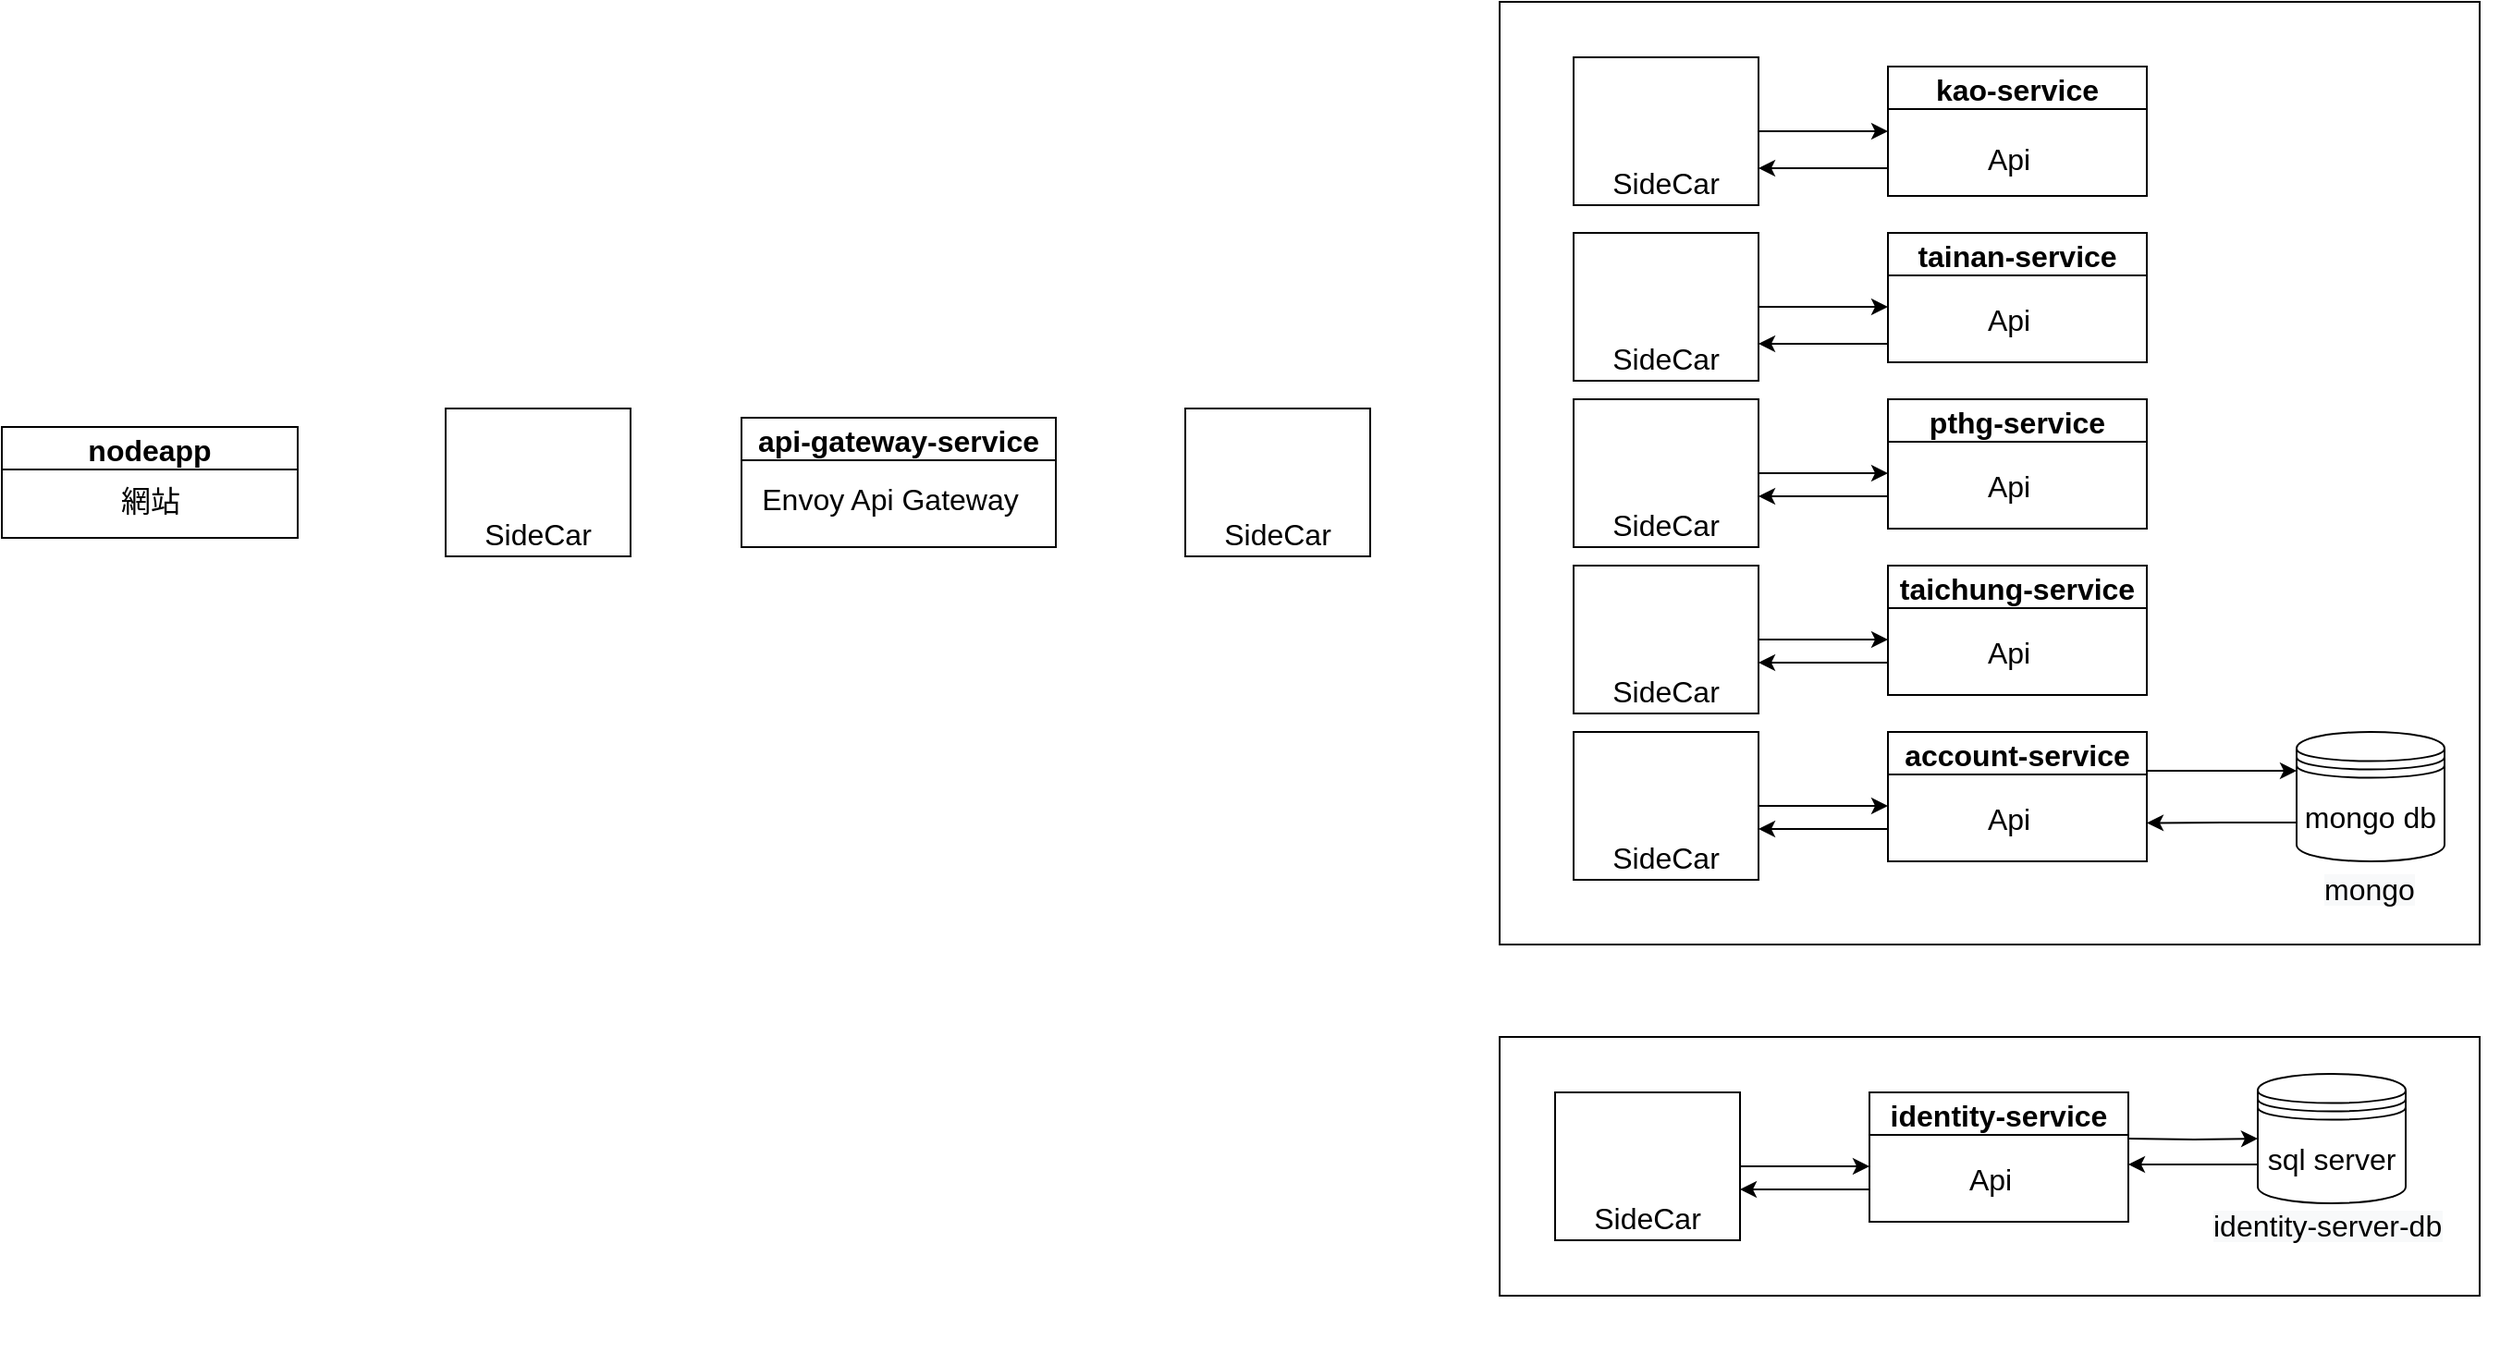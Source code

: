 <mxfile version="14.6.0" type="github">
  <diagram id="8w8wabQFdg4WhhDFVWYx" name="Page-1">
    <mxGraphModel dx="1422" dy="706" grid="1" gridSize="10" guides="1" tooltips="1" connect="1" arrows="1" fold="1" page="1" pageScale="1" pageWidth="827" pageHeight="1169" math="0" shadow="0">
      <root>
        <mxCell id="0" />
        <mxCell id="1" parent="0" />
        <mxCell id="OhrNE6VcvfpsGNgGxQ-j-2" value="nodeapp" style="swimlane;fontSize=16;" vertex="1" parent="1">
          <mxGeometry x="40" y="260" width="160" height="60" as="geometry" />
        </mxCell>
        <mxCell id="OhrNE6VcvfpsGNgGxQ-j-3" value="網站" style="text;html=1;align=center;verticalAlign=middle;resizable=0;points=[];autosize=1;strokeColor=none;fontSize=16;" vertex="1" parent="OhrNE6VcvfpsGNgGxQ-j-2">
          <mxGeometry x="55" y="30" width="50" height="20" as="geometry" />
        </mxCell>
        <mxCell id="OhrNE6VcvfpsGNgGxQ-j-10" value="api-gateway-service" style="swimlane;fontSize=16;" vertex="1" parent="1">
          <mxGeometry x="440" y="255" width="170" height="70" as="geometry" />
        </mxCell>
        <mxCell id="OhrNE6VcvfpsGNgGxQ-j-11" value="Envoy Api Gateway" style="text;html=1;align=center;verticalAlign=middle;resizable=0;points=[];autosize=1;strokeColor=none;fontSize=16;" vertex="1" parent="OhrNE6VcvfpsGNgGxQ-j-10">
          <mxGeometry x="5" y="34" width="150" height="20" as="geometry" />
        </mxCell>
        <mxCell id="OhrNE6VcvfpsGNgGxQ-j-68" value="" style="group" vertex="1" connectable="0" parent="1">
          <mxGeometry x="850" y="30" width="530" height="510" as="geometry" />
        </mxCell>
        <UserObject label="" treeRoot="1" id="OhrNE6VcvfpsGNgGxQ-j-64">
          <mxCell style="whiteSpace=wrap;html=1;align=center;treeFolding=1;treeMoving=1;newEdgeStyle={&quot;edgeStyle&quot;:&quot;elbowEdgeStyle&quot;,&quot;startArrow&quot;:&quot;none&quot;,&quot;endArrow&quot;:&quot;none&quot;};fontSize=16;" vertex="1" parent="OhrNE6VcvfpsGNgGxQ-j-68">
            <mxGeometry width="530" height="510" as="geometry" />
          </mxCell>
        </UserObject>
        <mxCell id="OhrNE6VcvfpsGNgGxQ-j-65" value="" style="group" vertex="1" connectable="0" parent="OhrNE6VcvfpsGNgGxQ-j-68">
          <mxGeometry x="40" y="30" width="310" height="445" as="geometry" />
        </mxCell>
        <mxCell id="OhrNE6VcvfpsGNgGxQ-j-8" value="" style="group" vertex="1" connectable="0" parent="OhrNE6VcvfpsGNgGxQ-j-65">
          <mxGeometry width="100" height="80" as="geometry" />
        </mxCell>
        <mxCell id="OhrNE6VcvfpsGNgGxQ-j-6" value="&lt;br style=&quot;font-size: 16px&quot;&gt;SideCar" style="rounded=0;whiteSpace=wrap;html=1;verticalAlign=bottom;fontSize=16;" vertex="1" parent="OhrNE6VcvfpsGNgGxQ-j-8">
          <mxGeometry width="100" height="80" as="geometry" />
        </mxCell>
        <mxCell id="OhrNE6VcvfpsGNgGxQ-j-7" value="" style="shape=image;verticalLabelPosition=bottom;labelBackgroundColor=#ffffff;verticalAlign=top;aspect=fixed;imageAspect=0;image=https://dapr.io/images/dapr.svg;fontSize=16;" vertex="1" parent="OhrNE6VcvfpsGNgGxQ-j-8">
          <mxGeometry x="18" y="7" width="63.89" height="47" as="geometry" />
        </mxCell>
        <mxCell id="OhrNE6VcvfpsGNgGxQ-j-77" style="edgeStyle=orthogonalEdgeStyle;rounded=0;orthogonalLoop=1;jettySize=auto;html=1;exitX=0;exitY=0.75;exitDx=0;exitDy=0;entryX=1;entryY=0.75;entryDx=0;entryDy=0;fontSize=16;" edge="1" parent="OhrNE6VcvfpsGNgGxQ-j-65" source="OhrNE6VcvfpsGNgGxQ-j-12" target="OhrNE6VcvfpsGNgGxQ-j-6">
          <mxGeometry relative="1" as="geometry">
            <Array as="points">
              <mxPoint x="170" y="60" />
            </Array>
          </mxGeometry>
        </mxCell>
        <mxCell id="OhrNE6VcvfpsGNgGxQ-j-12" value="kao-service" style="swimlane;fontSize=16;" vertex="1" parent="OhrNE6VcvfpsGNgGxQ-j-65">
          <mxGeometry x="170" y="5" width="140" height="70" as="geometry" />
        </mxCell>
        <mxCell id="OhrNE6VcvfpsGNgGxQ-j-13" value="Api" style="text;html=1;align=center;verticalAlign=middle;resizable=0;points=[];autosize=1;strokeColor=none;fontSize=16;" vertex="1" parent="OhrNE6VcvfpsGNgGxQ-j-12">
          <mxGeometry x="45" y="40" width="40" height="20" as="geometry" />
        </mxCell>
        <mxCell id="OhrNE6VcvfpsGNgGxQ-j-78" style="edgeStyle=orthogonalEdgeStyle;rounded=0;orthogonalLoop=1;jettySize=auto;html=1;exitX=0;exitY=0.75;exitDx=0;exitDy=0;entryX=1;entryY=0.75;entryDx=0;entryDy=0;fontSize=16;" edge="1" parent="OhrNE6VcvfpsGNgGxQ-j-65" source="OhrNE6VcvfpsGNgGxQ-j-14" target="OhrNE6VcvfpsGNgGxQ-j-26">
          <mxGeometry relative="1" as="geometry">
            <Array as="points">
              <mxPoint x="170" y="155" />
            </Array>
          </mxGeometry>
        </mxCell>
        <mxCell id="OhrNE6VcvfpsGNgGxQ-j-14" value="tainan-service" style="swimlane;fontSize=16;" vertex="1" parent="OhrNE6VcvfpsGNgGxQ-j-65">
          <mxGeometry x="170" y="95" width="140" height="70" as="geometry" />
        </mxCell>
        <mxCell id="OhrNE6VcvfpsGNgGxQ-j-15" value="Api" style="text;html=1;align=center;verticalAlign=middle;resizable=0;points=[];autosize=1;strokeColor=none;fontSize=16;" vertex="1" parent="OhrNE6VcvfpsGNgGxQ-j-14">
          <mxGeometry x="45" y="37" width="40" height="20" as="geometry" />
        </mxCell>
        <mxCell id="OhrNE6VcvfpsGNgGxQ-j-80" style="edgeStyle=orthogonalEdgeStyle;rounded=0;orthogonalLoop=1;jettySize=auto;html=1;exitX=0;exitY=0.75;exitDx=0;exitDy=0;fontSize=16;" edge="1" parent="OhrNE6VcvfpsGNgGxQ-j-65" source="OhrNE6VcvfpsGNgGxQ-j-16" target="OhrNE6VcvfpsGNgGxQ-j-39">
          <mxGeometry relative="1" as="geometry">
            <Array as="points">
              <mxPoint x="120" y="328" />
              <mxPoint x="120" y="328" />
            </Array>
          </mxGeometry>
        </mxCell>
        <mxCell id="OhrNE6VcvfpsGNgGxQ-j-16" value="taichung-service" style="swimlane;fontSize=16;" vertex="1" parent="OhrNE6VcvfpsGNgGxQ-j-65">
          <mxGeometry x="170" y="275" width="140" height="70" as="geometry" />
        </mxCell>
        <mxCell id="OhrNE6VcvfpsGNgGxQ-j-17" value="Api" style="text;html=1;align=center;verticalAlign=middle;resizable=0;points=[];autosize=1;strokeColor=none;fontSize=16;" vertex="1" parent="OhrNE6VcvfpsGNgGxQ-j-16">
          <mxGeometry x="45" y="37" width="40" height="20" as="geometry" />
        </mxCell>
        <mxCell id="OhrNE6VcvfpsGNgGxQ-j-79" style="edgeStyle=orthogonalEdgeStyle;rounded=0;orthogonalLoop=1;jettySize=auto;html=1;exitX=0;exitY=0.75;exitDx=0;exitDy=0;fontSize=16;" edge="1" parent="OhrNE6VcvfpsGNgGxQ-j-65" source="OhrNE6VcvfpsGNgGxQ-j-20" target="OhrNE6VcvfpsGNgGxQ-j-35">
          <mxGeometry relative="1" as="geometry">
            <Array as="points">
              <mxPoint x="120" y="238" />
              <mxPoint x="120" y="238" />
            </Array>
          </mxGeometry>
        </mxCell>
        <mxCell id="OhrNE6VcvfpsGNgGxQ-j-20" value="pthg-service" style="swimlane;fontSize=16;" vertex="1" parent="OhrNE6VcvfpsGNgGxQ-j-65">
          <mxGeometry x="170" y="185" width="140" height="70" as="geometry" />
        </mxCell>
        <mxCell id="OhrNE6VcvfpsGNgGxQ-j-21" value="Api" style="text;html=1;align=center;verticalAlign=middle;resizable=0;points=[];autosize=1;strokeColor=none;fontSize=16;" vertex="1" parent="OhrNE6VcvfpsGNgGxQ-j-20">
          <mxGeometry x="45" y="37" width="40" height="20" as="geometry" />
        </mxCell>
        <mxCell id="OhrNE6VcvfpsGNgGxQ-j-81" style="edgeStyle=orthogonalEdgeStyle;rounded=0;orthogonalLoop=1;jettySize=auto;html=1;exitX=0;exitY=0.75;exitDx=0;exitDy=0;fontSize=16;" edge="1" parent="OhrNE6VcvfpsGNgGxQ-j-65" source="OhrNE6VcvfpsGNgGxQ-j-22" target="OhrNE6VcvfpsGNgGxQ-j-43">
          <mxGeometry relative="1" as="geometry">
            <Array as="points">
              <mxPoint x="120" y="418" />
              <mxPoint x="120" y="418" />
            </Array>
          </mxGeometry>
        </mxCell>
        <mxCell id="OhrNE6VcvfpsGNgGxQ-j-22" value="account-service" style="swimlane;fontSize=16;" vertex="1" parent="OhrNE6VcvfpsGNgGxQ-j-65">
          <mxGeometry x="170" y="365" width="140" height="70" as="geometry" />
        </mxCell>
        <mxCell id="OhrNE6VcvfpsGNgGxQ-j-23" value="Api" style="text;html=1;align=center;verticalAlign=middle;resizable=0;points=[];autosize=1;strokeColor=none;fontSize=16;" vertex="1" parent="OhrNE6VcvfpsGNgGxQ-j-22">
          <mxGeometry x="45" y="37" width="40" height="20" as="geometry" />
        </mxCell>
        <mxCell id="OhrNE6VcvfpsGNgGxQ-j-24" style="edgeStyle=orthogonalEdgeStyle;rounded=0;orthogonalLoop=1;jettySize=auto;html=1;exitX=1;exitY=0.5;exitDx=0;exitDy=0;entryX=0;entryY=0.5;entryDx=0;entryDy=0;fontSize=16;" edge="1" parent="OhrNE6VcvfpsGNgGxQ-j-65" source="OhrNE6VcvfpsGNgGxQ-j-6" target="OhrNE6VcvfpsGNgGxQ-j-12">
          <mxGeometry relative="1" as="geometry" />
        </mxCell>
        <mxCell id="OhrNE6VcvfpsGNgGxQ-j-25" value="" style="group" vertex="1" connectable="0" parent="OhrNE6VcvfpsGNgGxQ-j-65">
          <mxGeometry y="95" width="100" height="80" as="geometry" />
        </mxCell>
        <mxCell id="OhrNE6VcvfpsGNgGxQ-j-26" value="&lt;br style=&quot;font-size: 16px&quot;&gt;SideCar" style="rounded=0;whiteSpace=wrap;html=1;verticalAlign=bottom;fontSize=16;" vertex="1" parent="OhrNE6VcvfpsGNgGxQ-j-25">
          <mxGeometry width="100" height="80" as="geometry" />
        </mxCell>
        <mxCell id="OhrNE6VcvfpsGNgGxQ-j-27" value="" style="shape=image;verticalLabelPosition=bottom;labelBackgroundColor=#ffffff;verticalAlign=top;aspect=fixed;imageAspect=0;image=https://dapr.io/images/dapr.svg;fontSize=16;" vertex="1" parent="OhrNE6VcvfpsGNgGxQ-j-25">
          <mxGeometry x="18" y="7" width="63.89" height="47" as="geometry" />
        </mxCell>
        <mxCell id="OhrNE6VcvfpsGNgGxQ-j-28" style="edgeStyle=orthogonalEdgeStyle;rounded=0;orthogonalLoop=1;jettySize=auto;html=1;exitX=1;exitY=0.5;exitDx=0;exitDy=0;entryX=0;entryY=0.5;entryDx=0;entryDy=0;fontSize=16;" edge="1" parent="OhrNE6VcvfpsGNgGxQ-j-65" source="OhrNE6VcvfpsGNgGxQ-j-26">
          <mxGeometry relative="1" as="geometry">
            <mxPoint x="170" y="135" as="targetPoint" />
          </mxGeometry>
        </mxCell>
        <mxCell id="OhrNE6VcvfpsGNgGxQ-j-34" value="" style="group" vertex="1" connectable="0" parent="OhrNE6VcvfpsGNgGxQ-j-65">
          <mxGeometry y="185" width="100" height="80" as="geometry" />
        </mxCell>
        <mxCell id="OhrNE6VcvfpsGNgGxQ-j-35" value="&lt;br style=&quot;font-size: 16px&quot;&gt;SideCar" style="rounded=0;whiteSpace=wrap;html=1;verticalAlign=bottom;fontSize=16;" vertex="1" parent="OhrNE6VcvfpsGNgGxQ-j-34">
          <mxGeometry width="100" height="80" as="geometry" />
        </mxCell>
        <mxCell id="OhrNE6VcvfpsGNgGxQ-j-36" value="" style="shape=image;verticalLabelPosition=bottom;labelBackgroundColor=#ffffff;verticalAlign=top;aspect=fixed;imageAspect=0;image=https://dapr.io/images/dapr.svg;fontSize=16;" vertex="1" parent="OhrNE6VcvfpsGNgGxQ-j-34">
          <mxGeometry x="18" y="7" width="63.89" height="47" as="geometry" />
        </mxCell>
        <mxCell id="OhrNE6VcvfpsGNgGxQ-j-37" style="edgeStyle=orthogonalEdgeStyle;rounded=0;orthogonalLoop=1;jettySize=auto;html=1;exitX=1;exitY=0.5;exitDx=0;exitDy=0;entryX=0;entryY=0.5;entryDx=0;entryDy=0;fontSize=16;" edge="1" parent="OhrNE6VcvfpsGNgGxQ-j-65" source="OhrNE6VcvfpsGNgGxQ-j-35">
          <mxGeometry relative="1" as="geometry">
            <mxPoint x="170" y="225" as="targetPoint" />
          </mxGeometry>
        </mxCell>
        <mxCell id="OhrNE6VcvfpsGNgGxQ-j-38" value="" style="group" vertex="1" connectable="0" parent="OhrNE6VcvfpsGNgGxQ-j-65">
          <mxGeometry y="275" width="100" height="80" as="geometry" />
        </mxCell>
        <mxCell id="OhrNE6VcvfpsGNgGxQ-j-39" value="&lt;br style=&quot;font-size: 16px&quot;&gt;SideCar" style="rounded=0;whiteSpace=wrap;html=1;verticalAlign=bottom;fontSize=16;" vertex="1" parent="OhrNE6VcvfpsGNgGxQ-j-38">
          <mxGeometry width="100" height="80" as="geometry" />
        </mxCell>
        <mxCell id="OhrNE6VcvfpsGNgGxQ-j-40" value="" style="shape=image;verticalLabelPosition=bottom;labelBackgroundColor=#ffffff;verticalAlign=top;aspect=fixed;imageAspect=0;image=https://dapr.io/images/dapr.svg;fontSize=16;" vertex="1" parent="OhrNE6VcvfpsGNgGxQ-j-38">
          <mxGeometry x="18" y="7" width="63.89" height="47" as="geometry" />
        </mxCell>
        <mxCell id="OhrNE6VcvfpsGNgGxQ-j-41" style="edgeStyle=orthogonalEdgeStyle;rounded=0;orthogonalLoop=1;jettySize=auto;html=1;exitX=1;exitY=0.5;exitDx=0;exitDy=0;entryX=0;entryY=0.5;entryDx=0;entryDy=0;fontSize=16;" edge="1" parent="OhrNE6VcvfpsGNgGxQ-j-65" source="OhrNE6VcvfpsGNgGxQ-j-39">
          <mxGeometry relative="1" as="geometry">
            <mxPoint x="170" y="315" as="targetPoint" />
          </mxGeometry>
        </mxCell>
        <mxCell id="OhrNE6VcvfpsGNgGxQ-j-42" value="" style="group" vertex="1" connectable="0" parent="OhrNE6VcvfpsGNgGxQ-j-65">
          <mxGeometry y="365" width="100" height="80" as="geometry" />
        </mxCell>
        <mxCell id="OhrNE6VcvfpsGNgGxQ-j-43" value="&lt;br style=&quot;font-size: 16px&quot;&gt;SideCar" style="rounded=0;whiteSpace=wrap;html=1;verticalAlign=bottom;fontSize=16;" vertex="1" parent="OhrNE6VcvfpsGNgGxQ-j-42">
          <mxGeometry width="100" height="80" as="geometry" />
        </mxCell>
        <mxCell id="OhrNE6VcvfpsGNgGxQ-j-44" value="" style="shape=image;verticalLabelPosition=bottom;labelBackgroundColor=#ffffff;verticalAlign=top;aspect=fixed;imageAspect=0;image=https://dapr.io/images/dapr.svg;fontSize=16;" vertex="1" parent="OhrNE6VcvfpsGNgGxQ-j-42">
          <mxGeometry x="18" y="7" width="63.89" height="47" as="geometry" />
        </mxCell>
        <mxCell id="OhrNE6VcvfpsGNgGxQ-j-45" style="edgeStyle=orthogonalEdgeStyle;rounded=0;orthogonalLoop=1;jettySize=auto;html=1;exitX=1;exitY=0.5;exitDx=0;exitDy=0;entryX=0;entryY=0.5;entryDx=0;entryDy=0;fontSize=16;" edge="1" parent="OhrNE6VcvfpsGNgGxQ-j-65" source="OhrNE6VcvfpsGNgGxQ-j-43">
          <mxGeometry relative="1" as="geometry">
            <mxPoint x="170" y="405" as="targetPoint" />
          </mxGeometry>
        </mxCell>
        <mxCell id="OhrNE6VcvfpsGNgGxQ-j-63" style="edgeStyle=orthogonalEdgeStyle;rounded=0;orthogonalLoop=1;jettySize=auto;html=1;exitX=0;exitY=0.7;exitDx=0;exitDy=0;fontSize=16;" edge="1" parent="OhrNE6VcvfpsGNgGxQ-j-65" source="OhrNE6VcvfpsGNgGxQ-j-60">
          <mxGeometry relative="1" as="geometry">
            <mxPoint x="310" y="414.238" as="targetPoint" />
          </mxGeometry>
        </mxCell>
        <mxCell id="OhrNE6VcvfpsGNgGxQ-j-62" style="edgeStyle=orthogonalEdgeStyle;rounded=0;orthogonalLoop=1;jettySize=auto;html=1;exitX=1;exitY=0.25;exitDx=0;exitDy=0;entryX=0;entryY=0.3;entryDx=0;entryDy=0;fontSize=16;" edge="1" parent="OhrNE6VcvfpsGNgGxQ-j-68" source="OhrNE6VcvfpsGNgGxQ-j-22" target="OhrNE6VcvfpsGNgGxQ-j-60">
          <mxGeometry relative="1" as="geometry">
            <Array as="points">
              <mxPoint x="350" y="416" />
            </Array>
          </mxGeometry>
        </mxCell>
        <mxCell id="OhrNE6VcvfpsGNgGxQ-j-60" value="mongo db" style="shape=datastore;whiteSpace=wrap;html=1;fontSize=16;" vertex="1" parent="OhrNE6VcvfpsGNgGxQ-j-68">
          <mxGeometry x="431" y="395" width="80" height="70" as="geometry" />
        </mxCell>
        <mxCell id="OhrNE6VcvfpsGNgGxQ-j-61" value="&lt;span style=&quot;color: rgb(0 , 0 , 0) ; font-family: &amp;#34;helvetica&amp;#34; ; font-size: 16px ; font-style: normal ; font-weight: 400 ; letter-spacing: normal ; text-align: center ; text-indent: 0px ; text-transform: none ; word-spacing: 0px ; background-color: rgb(248 , 249 , 250) ; display: inline ; float: none&quot;&gt;mongo&lt;/span&gt;" style="text;whiteSpace=wrap;html=1;fontSize=16;verticalAlign=middle;" vertex="1" parent="OhrNE6VcvfpsGNgGxQ-j-68">
          <mxGeometry x="444" y="470" width="57" height="20" as="geometry" />
        </mxCell>
        <mxCell id="OhrNE6VcvfpsGNgGxQ-j-71" value="" style="group" vertex="1" connectable="0" parent="1">
          <mxGeometry x="290" y="630" width="540" height="130" as="geometry" />
        </mxCell>
        <mxCell id="OhrNE6VcvfpsGNgGxQ-j-72" value="" style="group" vertex="1" connectable="0" parent="OhrNE6VcvfpsGNgGxQ-j-71">
          <mxGeometry x="560" y="-40" width="540" height="140" as="geometry" />
        </mxCell>
        <UserObject label="" treeRoot="1" id="OhrNE6VcvfpsGNgGxQ-j-69">
          <mxCell style="whiteSpace=wrap;html=1;align=center;treeFolding=1;treeMoving=1;newEdgeStyle={&quot;edgeStyle&quot;:&quot;elbowEdgeStyle&quot;,&quot;startArrow&quot;:&quot;none&quot;,&quot;endArrow&quot;:&quot;none&quot;};fontSize=16;" vertex="1" parent="OhrNE6VcvfpsGNgGxQ-j-72">
            <mxGeometry width="530" height="140" as="geometry" />
          </mxCell>
        </UserObject>
        <mxCell id="OhrNE6VcvfpsGNgGxQ-j-52" value="" style="group" vertex="1" connectable="0" parent="OhrNE6VcvfpsGNgGxQ-j-72">
          <mxGeometry x="390" y="20" width="150" height="100" as="geometry" />
        </mxCell>
        <mxCell id="OhrNE6VcvfpsGNgGxQ-j-50" value="sql server" style="shape=datastore;whiteSpace=wrap;html=1;fontSize=16;" vertex="1" parent="OhrNE6VcvfpsGNgGxQ-j-52">
          <mxGeometry x="20" width="80" height="70" as="geometry" />
        </mxCell>
        <mxCell id="OhrNE6VcvfpsGNgGxQ-j-51" value="&lt;span style=&quot;color: rgb(0, 0, 0); font-family: helvetica; font-size: 16px; font-style: normal; font-weight: 400; letter-spacing: normal; text-align: center; text-indent: 0px; text-transform: none; word-spacing: 0px; background-color: rgb(248, 249, 250); display: inline; float: none;&quot;&gt;identity-server-db&lt;/span&gt;" style="text;whiteSpace=wrap;html=1;fontSize=16;verticalAlign=middle;" vertex="1" parent="OhrNE6VcvfpsGNgGxQ-j-52">
          <mxGeometry x="-6" y="67" width="150" height="30" as="geometry" />
        </mxCell>
        <mxCell id="OhrNE6VcvfpsGNgGxQ-j-70" value="" style="group" vertex="1" connectable="0" parent="OhrNE6VcvfpsGNgGxQ-j-72">
          <mxGeometry x="30" y="30" width="310" height="80" as="geometry" />
        </mxCell>
        <mxCell id="OhrNE6VcvfpsGNgGxQ-j-58" style="edgeStyle=orthogonalEdgeStyle;rounded=0;orthogonalLoop=1;jettySize=auto;html=1;fontSize=16;" edge="1" parent="OhrNE6VcvfpsGNgGxQ-j-70" target="OhrNE6VcvfpsGNgGxQ-j-50">
          <mxGeometry relative="1" as="geometry">
            <mxPoint x="310" y="25" as="sourcePoint" />
          </mxGeometry>
        </mxCell>
        <mxCell id="OhrNE6VcvfpsGNgGxQ-j-82" style="edgeStyle=orthogonalEdgeStyle;rounded=0;orthogonalLoop=1;jettySize=auto;html=1;exitX=0;exitY=0.75;exitDx=0;exitDy=0;fontSize=16;" edge="1" parent="OhrNE6VcvfpsGNgGxQ-j-70" source="OhrNE6VcvfpsGNgGxQ-j-18" target="OhrNE6VcvfpsGNgGxQ-j-47">
          <mxGeometry relative="1" as="geometry">
            <Array as="points">
              <mxPoint x="110" y="53" />
              <mxPoint x="110" y="53" />
            </Array>
          </mxGeometry>
        </mxCell>
        <mxCell id="OhrNE6VcvfpsGNgGxQ-j-18" value="identity-service" style="swimlane;fontSize=16;" vertex="1" parent="OhrNE6VcvfpsGNgGxQ-j-70">
          <mxGeometry x="170" width="140" height="70" as="geometry" />
        </mxCell>
        <mxCell id="OhrNE6VcvfpsGNgGxQ-j-19" value="Api" style="text;html=1;align=center;verticalAlign=middle;resizable=0;points=[];autosize=1;strokeColor=none;fontSize=16;" vertex="1" parent="OhrNE6VcvfpsGNgGxQ-j-18">
          <mxGeometry x="45" y="37" width="40" height="20" as="geometry" />
        </mxCell>
        <mxCell id="OhrNE6VcvfpsGNgGxQ-j-46" value="" style="group" vertex="1" connectable="0" parent="OhrNE6VcvfpsGNgGxQ-j-70">
          <mxGeometry width="100" height="80" as="geometry" />
        </mxCell>
        <mxCell id="OhrNE6VcvfpsGNgGxQ-j-47" value="&lt;br style=&quot;font-size: 16px&quot;&gt;SideCar" style="rounded=0;whiteSpace=wrap;html=1;verticalAlign=bottom;fontSize=16;" vertex="1" parent="OhrNE6VcvfpsGNgGxQ-j-46">
          <mxGeometry width="100" height="80" as="geometry" />
        </mxCell>
        <mxCell id="OhrNE6VcvfpsGNgGxQ-j-48" value="" style="shape=image;verticalLabelPosition=bottom;labelBackgroundColor=#ffffff;verticalAlign=top;aspect=fixed;imageAspect=0;image=https://dapr.io/images/dapr.svg;fontSize=16;" vertex="1" parent="OhrNE6VcvfpsGNgGxQ-j-46">
          <mxGeometry x="18" y="7" width="63.89" height="47" as="geometry" />
        </mxCell>
        <mxCell id="OhrNE6VcvfpsGNgGxQ-j-49" style="edgeStyle=orthogonalEdgeStyle;rounded=0;orthogonalLoop=1;jettySize=auto;html=1;exitX=1;exitY=0.5;exitDx=0;exitDy=0;entryX=0;entryY=0.5;entryDx=0;entryDy=0;fontSize=16;" edge="1" parent="OhrNE6VcvfpsGNgGxQ-j-70" source="OhrNE6VcvfpsGNgGxQ-j-47">
          <mxGeometry relative="1" as="geometry">
            <mxPoint x="170" y="40" as="targetPoint" />
          </mxGeometry>
        </mxCell>
        <mxCell id="OhrNE6VcvfpsGNgGxQ-j-57" style="edgeStyle=orthogonalEdgeStyle;rounded=0;orthogonalLoop=1;jettySize=auto;html=1;exitX=0;exitY=0.7;exitDx=0;exitDy=0;fontSize=16;" edge="1" parent="OhrNE6VcvfpsGNgGxQ-j-70" source="OhrNE6VcvfpsGNgGxQ-j-50">
          <mxGeometry relative="1" as="geometry">
            <mxPoint x="310" y="39" as="targetPoint" />
          </mxGeometry>
        </mxCell>
        <mxCell id="OhrNE6VcvfpsGNgGxQ-j-74" value="" style="group" vertex="1" connectable="0" parent="1">
          <mxGeometry x="680" y="250" width="100" height="80" as="geometry" />
        </mxCell>
        <mxCell id="OhrNE6VcvfpsGNgGxQ-j-75" value="&lt;br style=&quot;font-size: 16px&quot;&gt;SideCar" style="rounded=0;whiteSpace=wrap;html=1;verticalAlign=bottom;fontSize=16;" vertex="1" parent="OhrNE6VcvfpsGNgGxQ-j-74">
          <mxGeometry width="100" height="80" as="geometry" />
        </mxCell>
        <mxCell id="OhrNE6VcvfpsGNgGxQ-j-76" value="" style="shape=image;verticalLabelPosition=bottom;labelBackgroundColor=#ffffff;verticalAlign=top;aspect=fixed;imageAspect=0;image=https://dapr.io/images/dapr.svg;fontSize=16;" vertex="1" parent="OhrNE6VcvfpsGNgGxQ-j-74">
          <mxGeometry x="18" y="7" width="63.89" height="47" as="geometry" />
        </mxCell>
        <mxCell id="OhrNE6VcvfpsGNgGxQ-j-84" value="" style="group" vertex="1" connectable="0" parent="1">
          <mxGeometry x="280" y="250" width="100" height="80" as="geometry" />
        </mxCell>
        <mxCell id="OhrNE6VcvfpsGNgGxQ-j-85" value="&lt;br style=&quot;font-size: 16px&quot;&gt;SideCar" style="rounded=0;whiteSpace=wrap;html=1;verticalAlign=bottom;fontSize=16;" vertex="1" parent="OhrNE6VcvfpsGNgGxQ-j-84">
          <mxGeometry width="100" height="80" as="geometry" />
        </mxCell>
        <mxCell id="OhrNE6VcvfpsGNgGxQ-j-86" value="" style="shape=image;verticalLabelPosition=bottom;labelBackgroundColor=#ffffff;verticalAlign=top;aspect=fixed;imageAspect=0;image=https://dapr.io/images/dapr.svg;fontSize=16;" vertex="1" parent="OhrNE6VcvfpsGNgGxQ-j-84">
          <mxGeometry x="18" y="7" width="63.89" height="47" as="geometry" />
        </mxCell>
      </root>
    </mxGraphModel>
  </diagram>
</mxfile>
